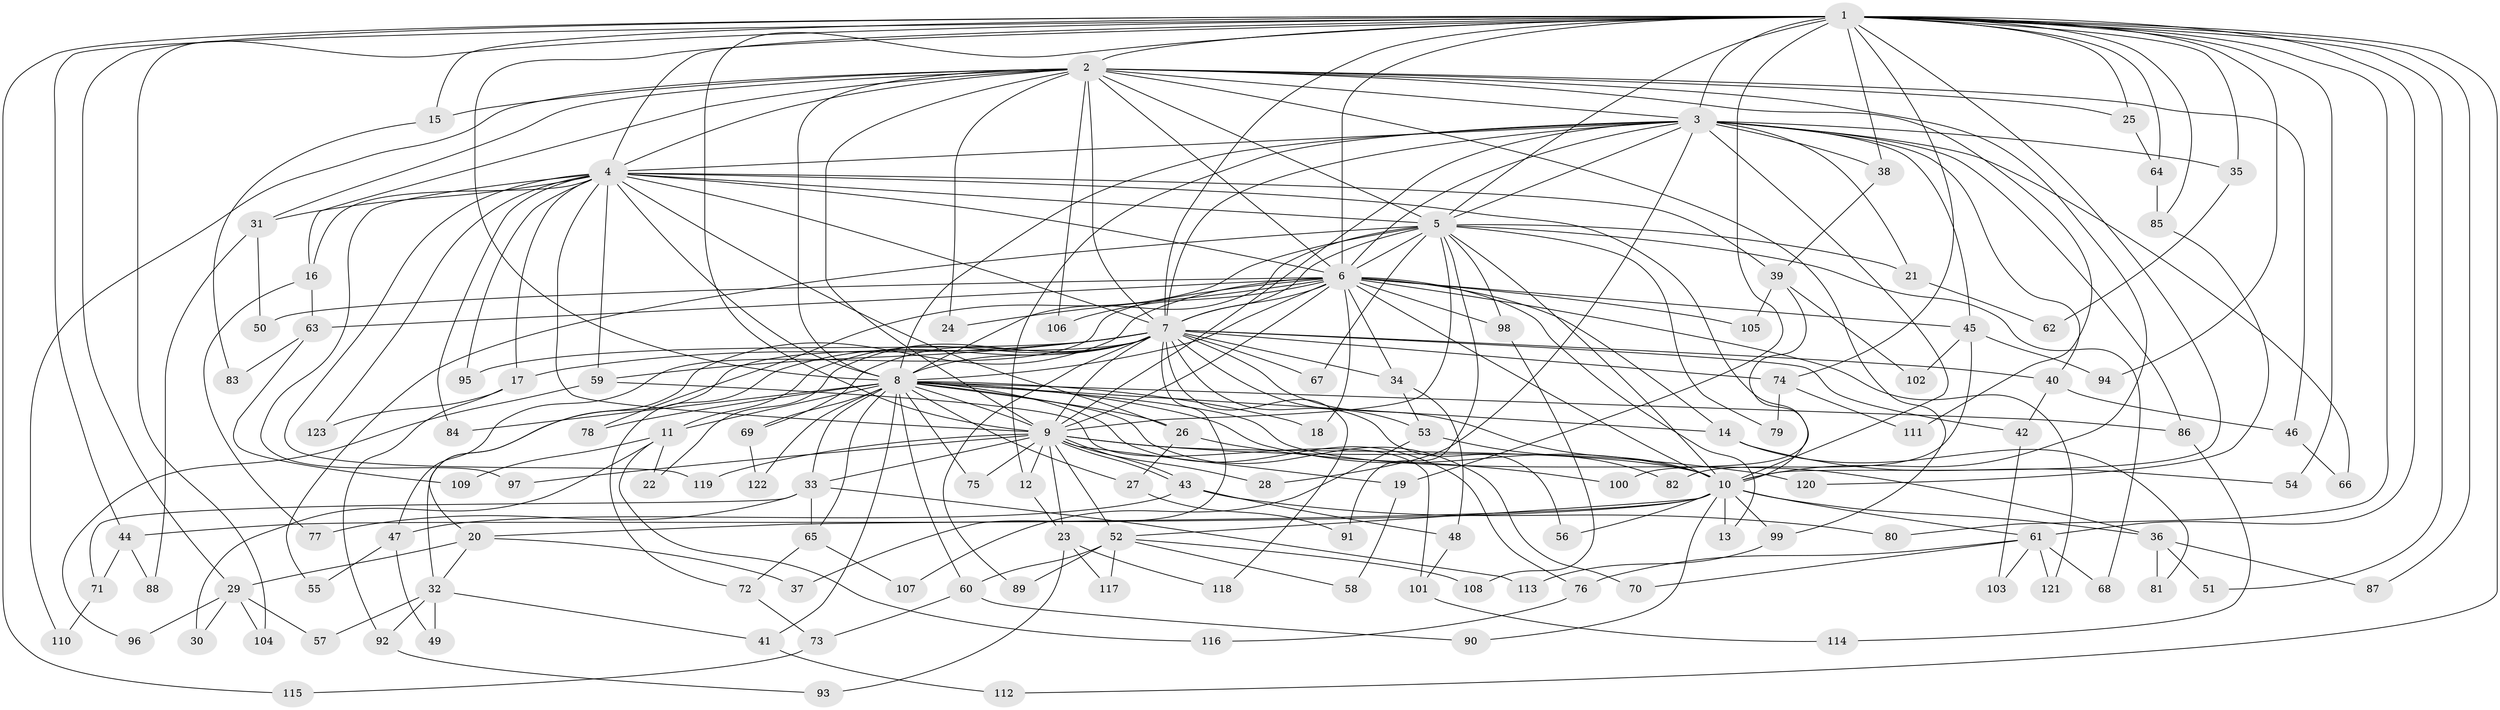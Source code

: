 // coarse degree distribution, {24: 0.010526315789473684, 19: 0.021052631578947368, 21: 0.021052631578947368, 17: 0.021052631578947368, 20: 0.010526315789473684, 28: 0.010526315789473684, 26: 0.010526315789473684, 3: 0.16842105263157894, 6: 0.031578947368421054, 5: 0.08421052631578947, 2: 0.49473684210526314, 1: 0.010526315789473684, 4: 0.07368421052631578, 7: 0.031578947368421054}
// Generated by graph-tools (version 1.1) at 2025/23/03/03/25 07:23:46]
// undirected, 123 vertices, 271 edges
graph export_dot {
graph [start="1"]
  node [color=gray90,style=filled];
  1;
  2;
  3;
  4;
  5;
  6;
  7;
  8;
  9;
  10;
  11;
  12;
  13;
  14;
  15;
  16;
  17;
  18;
  19;
  20;
  21;
  22;
  23;
  24;
  25;
  26;
  27;
  28;
  29;
  30;
  31;
  32;
  33;
  34;
  35;
  36;
  37;
  38;
  39;
  40;
  41;
  42;
  43;
  44;
  45;
  46;
  47;
  48;
  49;
  50;
  51;
  52;
  53;
  54;
  55;
  56;
  57;
  58;
  59;
  60;
  61;
  62;
  63;
  64;
  65;
  66;
  67;
  68;
  69;
  70;
  71;
  72;
  73;
  74;
  75;
  76;
  77;
  78;
  79;
  80;
  81;
  82;
  83;
  84;
  85;
  86;
  87;
  88;
  89;
  90;
  91;
  92;
  93;
  94;
  95;
  96;
  97;
  98;
  99;
  100;
  101;
  102;
  103;
  104;
  105;
  106;
  107;
  108;
  109;
  110;
  111;
  112;
  113;
  114;
  115;
  116;
  117;
  118;
  119;
  120;
  121;
  122;
  123;
  1 -- 2;
  1 -- 3;
  1 -- 4;
  1 -- 5;
  1 -- 6;
  1 -- 7;
  1 -- 8;
  1 -- 9;
  1 -- 10;
  1 -- 15;
  1 -- 19;
  1 -- 25;
  1 -- 29;
  1 -- 35;
  1 -- 38;
  1 -- 44;
  1 -- 51;
  1 -- 54;
  1 -- 61;
  1 -- 64;
  1 -- 74;
  1 -- 80;
  1 -- 85;
  1 -- 87;
  1 -- 94;
  1 -- 104;
  1 -- 112;
  1 -- 115;
  2 -- 3;
  2 -- 4;
  2 -- 5;
  2 -- 6;
  2 -- 7;
  2 -- 8;
  2 -- 9;
  2 -- 10;
  2 -- 15;
  2 -- 16;
  2 -- 24;
  2 -- 25;
  2 -- 31;
  2 -- 46;
  2 -- 99;
  2 -- 106;
  2 -- 110;
  2 -- 111;
  3 -- 4;
  3 -- 5;
  3 -- 6;
  3 -- 7;
  3 -- 8;
  3 -- 9;
  3 -- 10;
  3 -- 12;
  3 -- 21;
  3 -- 28;
  3 -- 35;
  3 -- 38;
  3 -- 40;
  3 -- 45;
  3 -- 66;
  3 -- 86;
  4 -- 5;
  4 -- 6;
  4 -- 7;
  4 -- 8;
  4 -- 9;
  4 -- 10;
  4 -- 16;
  4 -- 17;
  4 -- 26;
  4 -- 31;
  4 -- 39;
  4 -- 59;
  4 -- 84;
  4 -- 95;
  4 -- 97;
  4 -- 119;
  4 -- 123;
  5 -- 6;
  5 -- 7;
  5 -- 8;
  5 -- 9;
  5 -- 10;
  5 -- 21;
  5 -- 55;
  5 -- 67;
  5 -- 68;
  5 -- 78;
  5 -- 79;
  5 -- 91;
  5 -- 98;
  6 -- 7;
  6 -- 8;
  6 -- 9;
  6 -- 10;
  6 -- 13;
  6 -- 14;
  6 -- 18;
  6 -- 20;
  6 -- 24;
  6 -- 34;
  6 -- 45;
  6 -- 47;
  6 -- 50;
  6 -- 63;
  6 -- 98;
  6 -- 105;
  6 -- 106;
  6 -- 121;
  7 -- 8;
  7 -- 9;
  7 -- 10;
  7 -- 11;
  7 -- 17;
  7 -- 22;
  7 -- 32;
  7 -- 34;
  7 -- 37;
  7 -- 40;
  7 -- 42;
  7 -- 53;
  7 -- 56;
  7 -- 59;
  7 -- 67;
  7 -- 69;
  7 -- 72;
  7 -- 74;
  7 -- 89;
  7 -- 95;
  7 -- 118;
  8 -- 9;
  8 -- 10;
  8 -- 11;
  8 -- 14;
  8 -- 18;
  8 -- 26;
  8 -- 27;
  8 -- 33;
  8 -- 36;
  8 -- 41;
  8 -- 60;
  8 -- 65;
  8 -- 69;
  8 -- 70;
  8 -- 75;
  8 -- 76;
  8 -- 78;
  8 -- 84;
  8 -- 86;
  8 -- 122;
  9 -- 10;
  9 -- 12;
  9 -- 19;
  9 -- 23;
  9 -- 28;
  9 -- 33;
  9 -- 43;
  9 -- 43;
  9 -- 52;
  9 -- 75;
  9 -- 97;
  9 -- 119;
  9 -- 120;
  10 -- 13;
  10 -- 20;
  10 -- 36;
  10 -- 44;
  10 -- 52;
  10 -- 56;
  10 -- 61;
  10 -- 90;
  10 -- 99;
  11 -- 22;
  11 -- 30;
  11 -- 109;
  11 -- 116;
  12 -- 23;
  14 -- 54;
  14 -- 81;
  15 -- 83;
  16 -- 63;
  16 -- 77;
  17 -- 92;
  17 -- 123;
  19 -- 58;
  20 -- 29;
  20 -- 32;
  20 -- 37;
  21 -- 62;
  23 -- 93;
  23 -- 117;
  23 -- 118;
  25 -- 64;
  26 -- 27;
  26 -- 100;
  27 -- 91;
  29 -- 30;
  29 -- 57;
  29 -- 96;
  29 -- 104;
  31 -- 50;
  31 -- 88;
  32 -- 41;
  32 -- 49;
  32 -- 57;
  32 -- 92;
  33 -- 65;
  33 -- 71;
  33 -- 77;
  33 -- 113;
  34 -- 48;
  34 -- 53;
  35 -- 62;
  36 -- 51;
  36 -- 81;
  36 -- 87;
  38 -- 39;
  39 -- 100;
  39 -- 102;
  39 -- 105;
  40 -- 42;
  40 -- 46;
  41 -- 112;
  42 -- 103;
  43 -- 47;
  43 -- 48;
  43 -- 80;
  44 -- 71;
  44 -- 88;
  45 -- 82;
  45 -- 94;
  45 -- 102;
  46 -- 66;
  47 -- 49;
  47 -- 55;
  48 -- 101;
  52 -- 58;
  52 -- 60;
  52 -- 89;
  52 -- 108;
  52 -- 117;
  53 -- 82;
  53 -- 107;
  59 -- 96;
  59 -- 101;
  60 -- 73;
  60 -- 90;
  61 -- 68;
  61 -- 70;
  61 -- 76;
  61 -- 103;
  61 -- 121;
  63 -- 83;
  63 -- 109;
  64 -- 85;
  65 -- 72;
  65 -- 107;
  69 -- 122;
  71 -- 110;
  72 -- 73;
  73 -- 115;
  74 -- 79;
  74 -- 111;
  76 -- 116;
  85 -- 120;
  86 -- 114;
  92 -- 93;
  98 -- 108;
  99 -- 113;
  101 -- 114;
}
